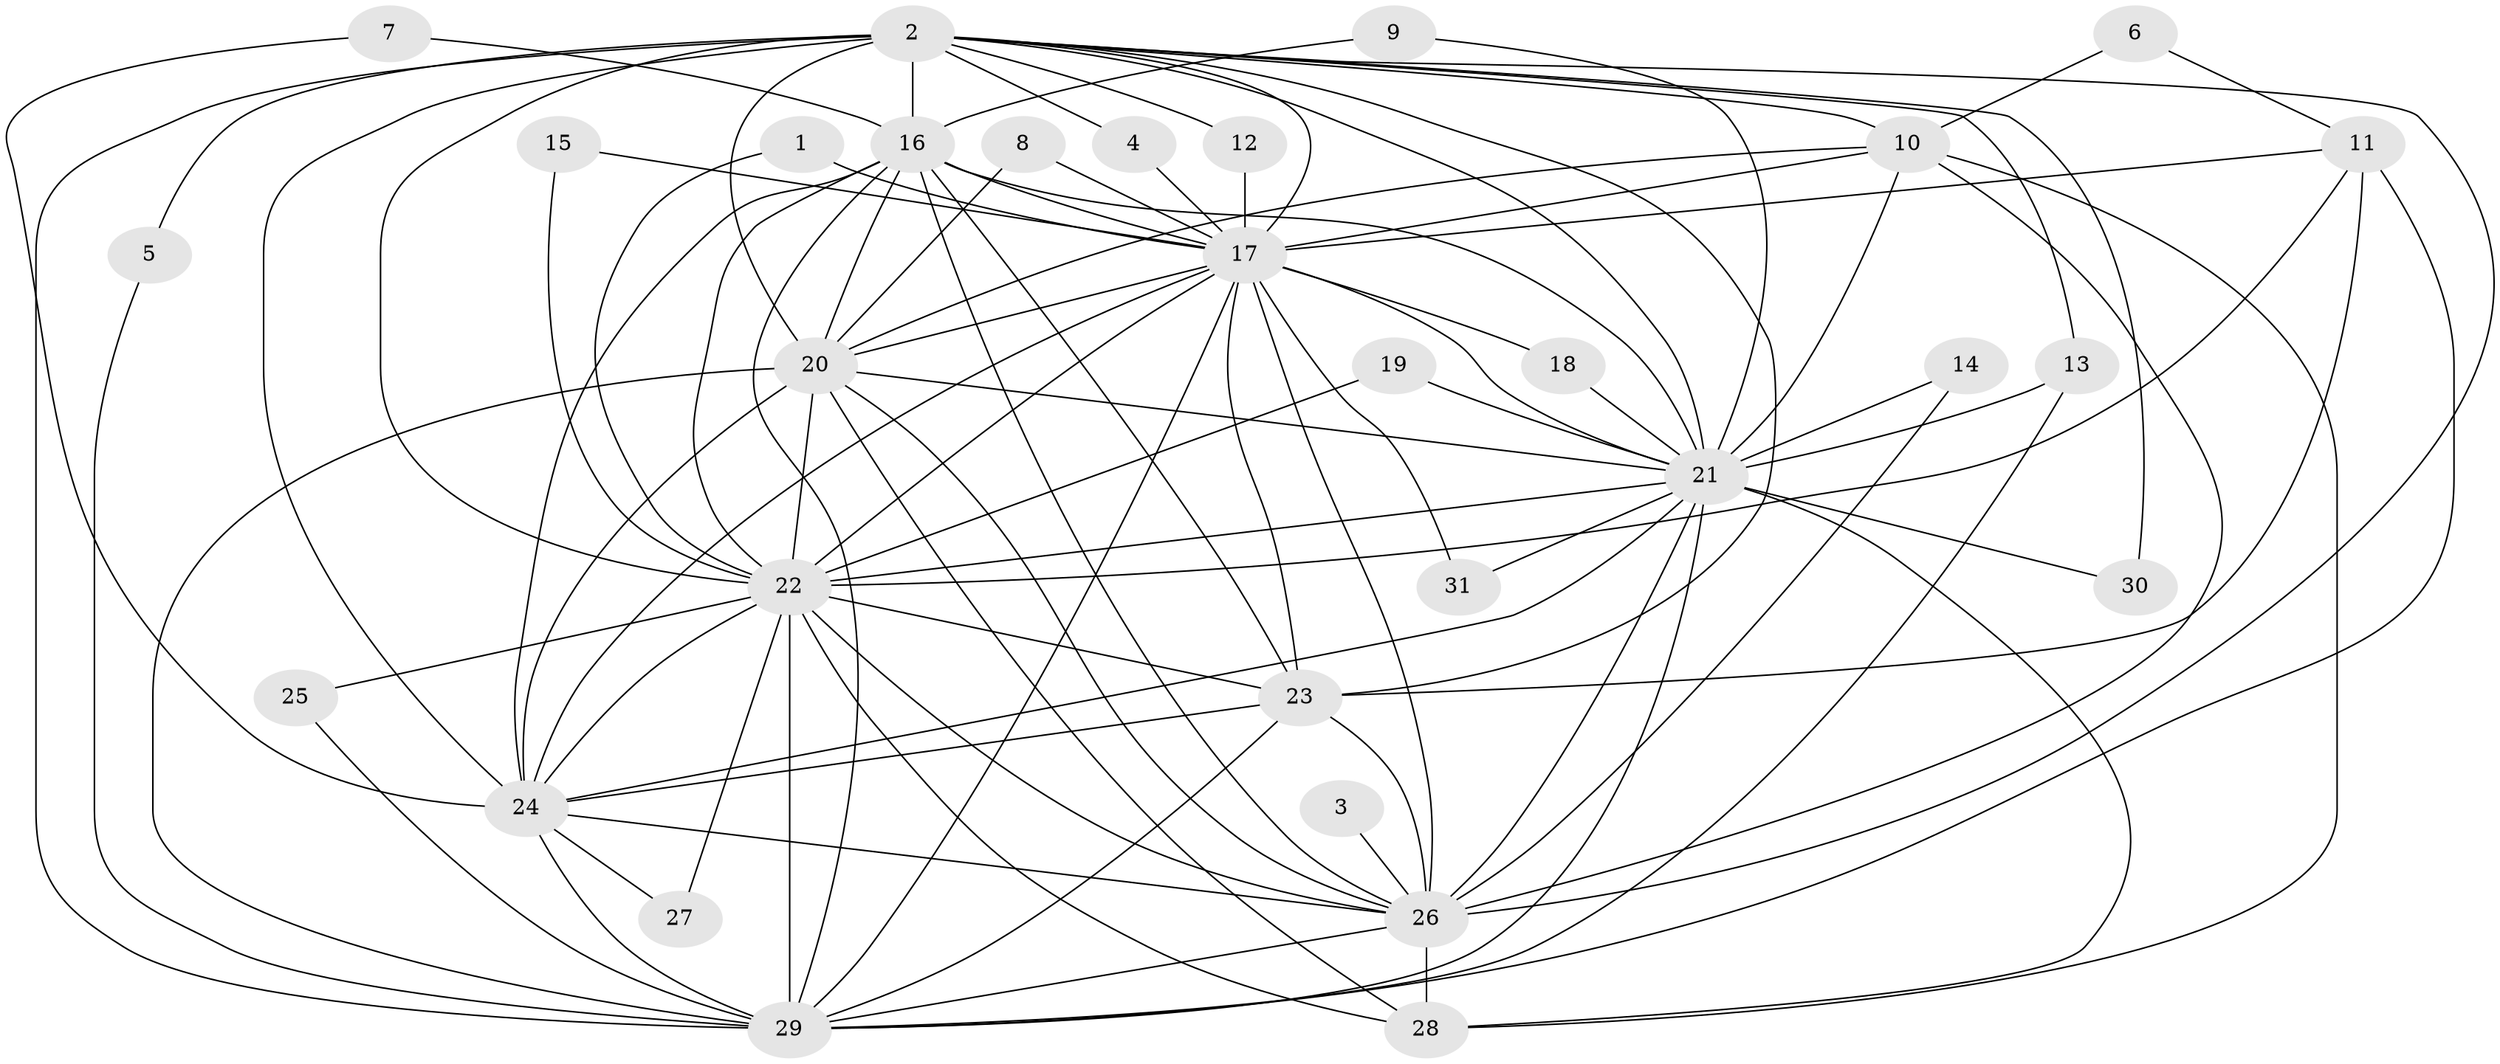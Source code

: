 // original degree distribution, {21: 0.016129032258064516, 12: 0.03225806451612903, 19: 0.016129032258064516, 20: 0.016129032258064516, 17: 0.016129032258064516, 14: 0.016129032258064516, 23: 0.016129032258064516, 16: 0.016129032258064516, 15: 0.016129032258064516, 4: 0.06451612903225806, 6: 0.016129032258064516, 5: 0.03225806451612903, 2: 0.6129032258064516, 3: 0.11290322580645161}
// Generated by graph-tools (version 1.1) at 2025/25/03/09/25 03:25:50]
// undirected, 31 vertices, 93 edges
graph export_dot {
graph [start="1"]
  node [color=gray90,style=filled];
  1;
  2;
  3;
  4;
  5;
  6;
  7;
  8;
  9;
  10;
  11;
  12;
  13;
  14;
  15;
  16;
  17;
  18;
  19;
  20;
  21;
  22;
  23;
  24;
  25;
  26;
  27;
  28;
  29;
  30;
  31;
  1 -- 17 [weight=1.0];
  1 -- 22 [weight=1.0];
  2 -- 4 [weight=1.0];
  2 -- 5 [weight=1.0];
  2 -- 10 [weight=1.0];
  2 -- 12 [weight=1.0];
  2 -- 13 [weight=1.0];
  2 -- 16 [weight=4.0];
  2 -- 17 [weight=4.0];
  2 -- 20 [weight=2.0];
  2 -- 21 [weight=2.0];
  2 -- 22 [weight=2.0];
  2 -- 23 [weight=1.0];
  2 -- 24 [weight=4.0];
  2 -- 26 [weight=2.0];
  2 -- 29 [weight=4.0];
  2 -- 30 [weight=1.0];
  3 -- 26 [weight=1.0];
  4 -- 17 [weight=1.0];
  5 -- 29 [weight=1.0];
  6 -- 10 [weight=1.0];
  6 -- 11 [weight=1.0];
  7 -- 16 [weight=1.0];
  7 -- 24 [weight=1.0];
  8 -- 17 [weight=1.0];
  8 -- 20 [weight=1.0];
  9 -- 16 [weight=1.0];
  9 -- 21 [weight=1.0];
  10 -- 17 [weight=1.0];
  10 -- 20 [weight=1.0];
  10 -- 21 [weight=2.0];
  10 -- 26 [weight=1.0];
  10 -- 28 [weight=1.0];
  11 -- 17 [weight=1.0];
  11 -- 22 [weight=1.0];
  11 -- 23 [weight=1.0];
  11 -- 29 [weight=1.0];
  12 -- 17 [weight=1.0];
  13 -- 21 [weight=1.0];
  13 -- 29 [weight=1.0];
  14 -- 21 [weight=1.0];
  14 -- 26 [weight=1.0];
  15 -- 17 [weight=1.0];
  15 -- 22 [weight=1.0];
  16 -- 17 [weight=1.0];
  16 -- 20 [weight=1.0];
  16 -- 21 [weight=1.0];
  16 -- 22 [weight=1.0];
  16 -- 23 [weight=1.0];
  16 -- 24 [weight=1.0];
  16 -- 26 [weight=1.0];
  16 -- 29 [weight=1.0];
  17 -- 18 [weight=1.0];
  17 -- 20 [weight=1.0];
  17 -- 21 [weight=1.0];
  17 -- 22 [weight=1.0];
  17 -- 23 [weight=1.0];
  17 -- 24 [weight=1.0];
  17 -- 26 [weight=2.0];
  17 -- 29 [weight=2.0];
  17 -- 31 [weight=1.0];
  18 -- 21 [weight=1.0];
  19 -- 21 [weight=1.0];
  19 -- 22 [weight=1.0];
  20 -- 21 [weight=1.0];
  20 -- 22 [weight=2.0];
  20 -- 24 [weight=2.0];
  20 -- 26 [weight=1.0];
  20 -- 28 [weight=1.0];
  20 -- 29 [weight=1.0];
  21 -- 22 [weight=2.0];
  21 -- 24 [weight=1.0];
  21 -- 26 [weight=1.0];
  21 -- 28 [weight=1.0];
  21 -- 29 [weight=1.0];
  21 -- 30 [weight=1.0];
  21 -- 31 [weight=1.0];
  22 -- 23 [weight=1.0];
  22 -- 24 [weight=1.0];
  22 -- 25 [weight=1.0];
  22 -- 26 [weight=1.0];
  22 -- 27 [weight=1.0];
  22 -- 28 [weight=1.0];
  22 -- 29 [weight=1.0];
  23 -- 24 [weight=1.0];
  23 -- 26 [weight=1.0];
  23 -- 29 [weight=1.0];
  24 -- 26 [weight=2.0];
  24 -- 27 [weight=1.0];
  24 -- 29 [weight=1.0];
  25 -- 29 [weight=1.0];
  26 -- 28 [weight=1.0];
  26 -- 29 [weight=1.0];
}
